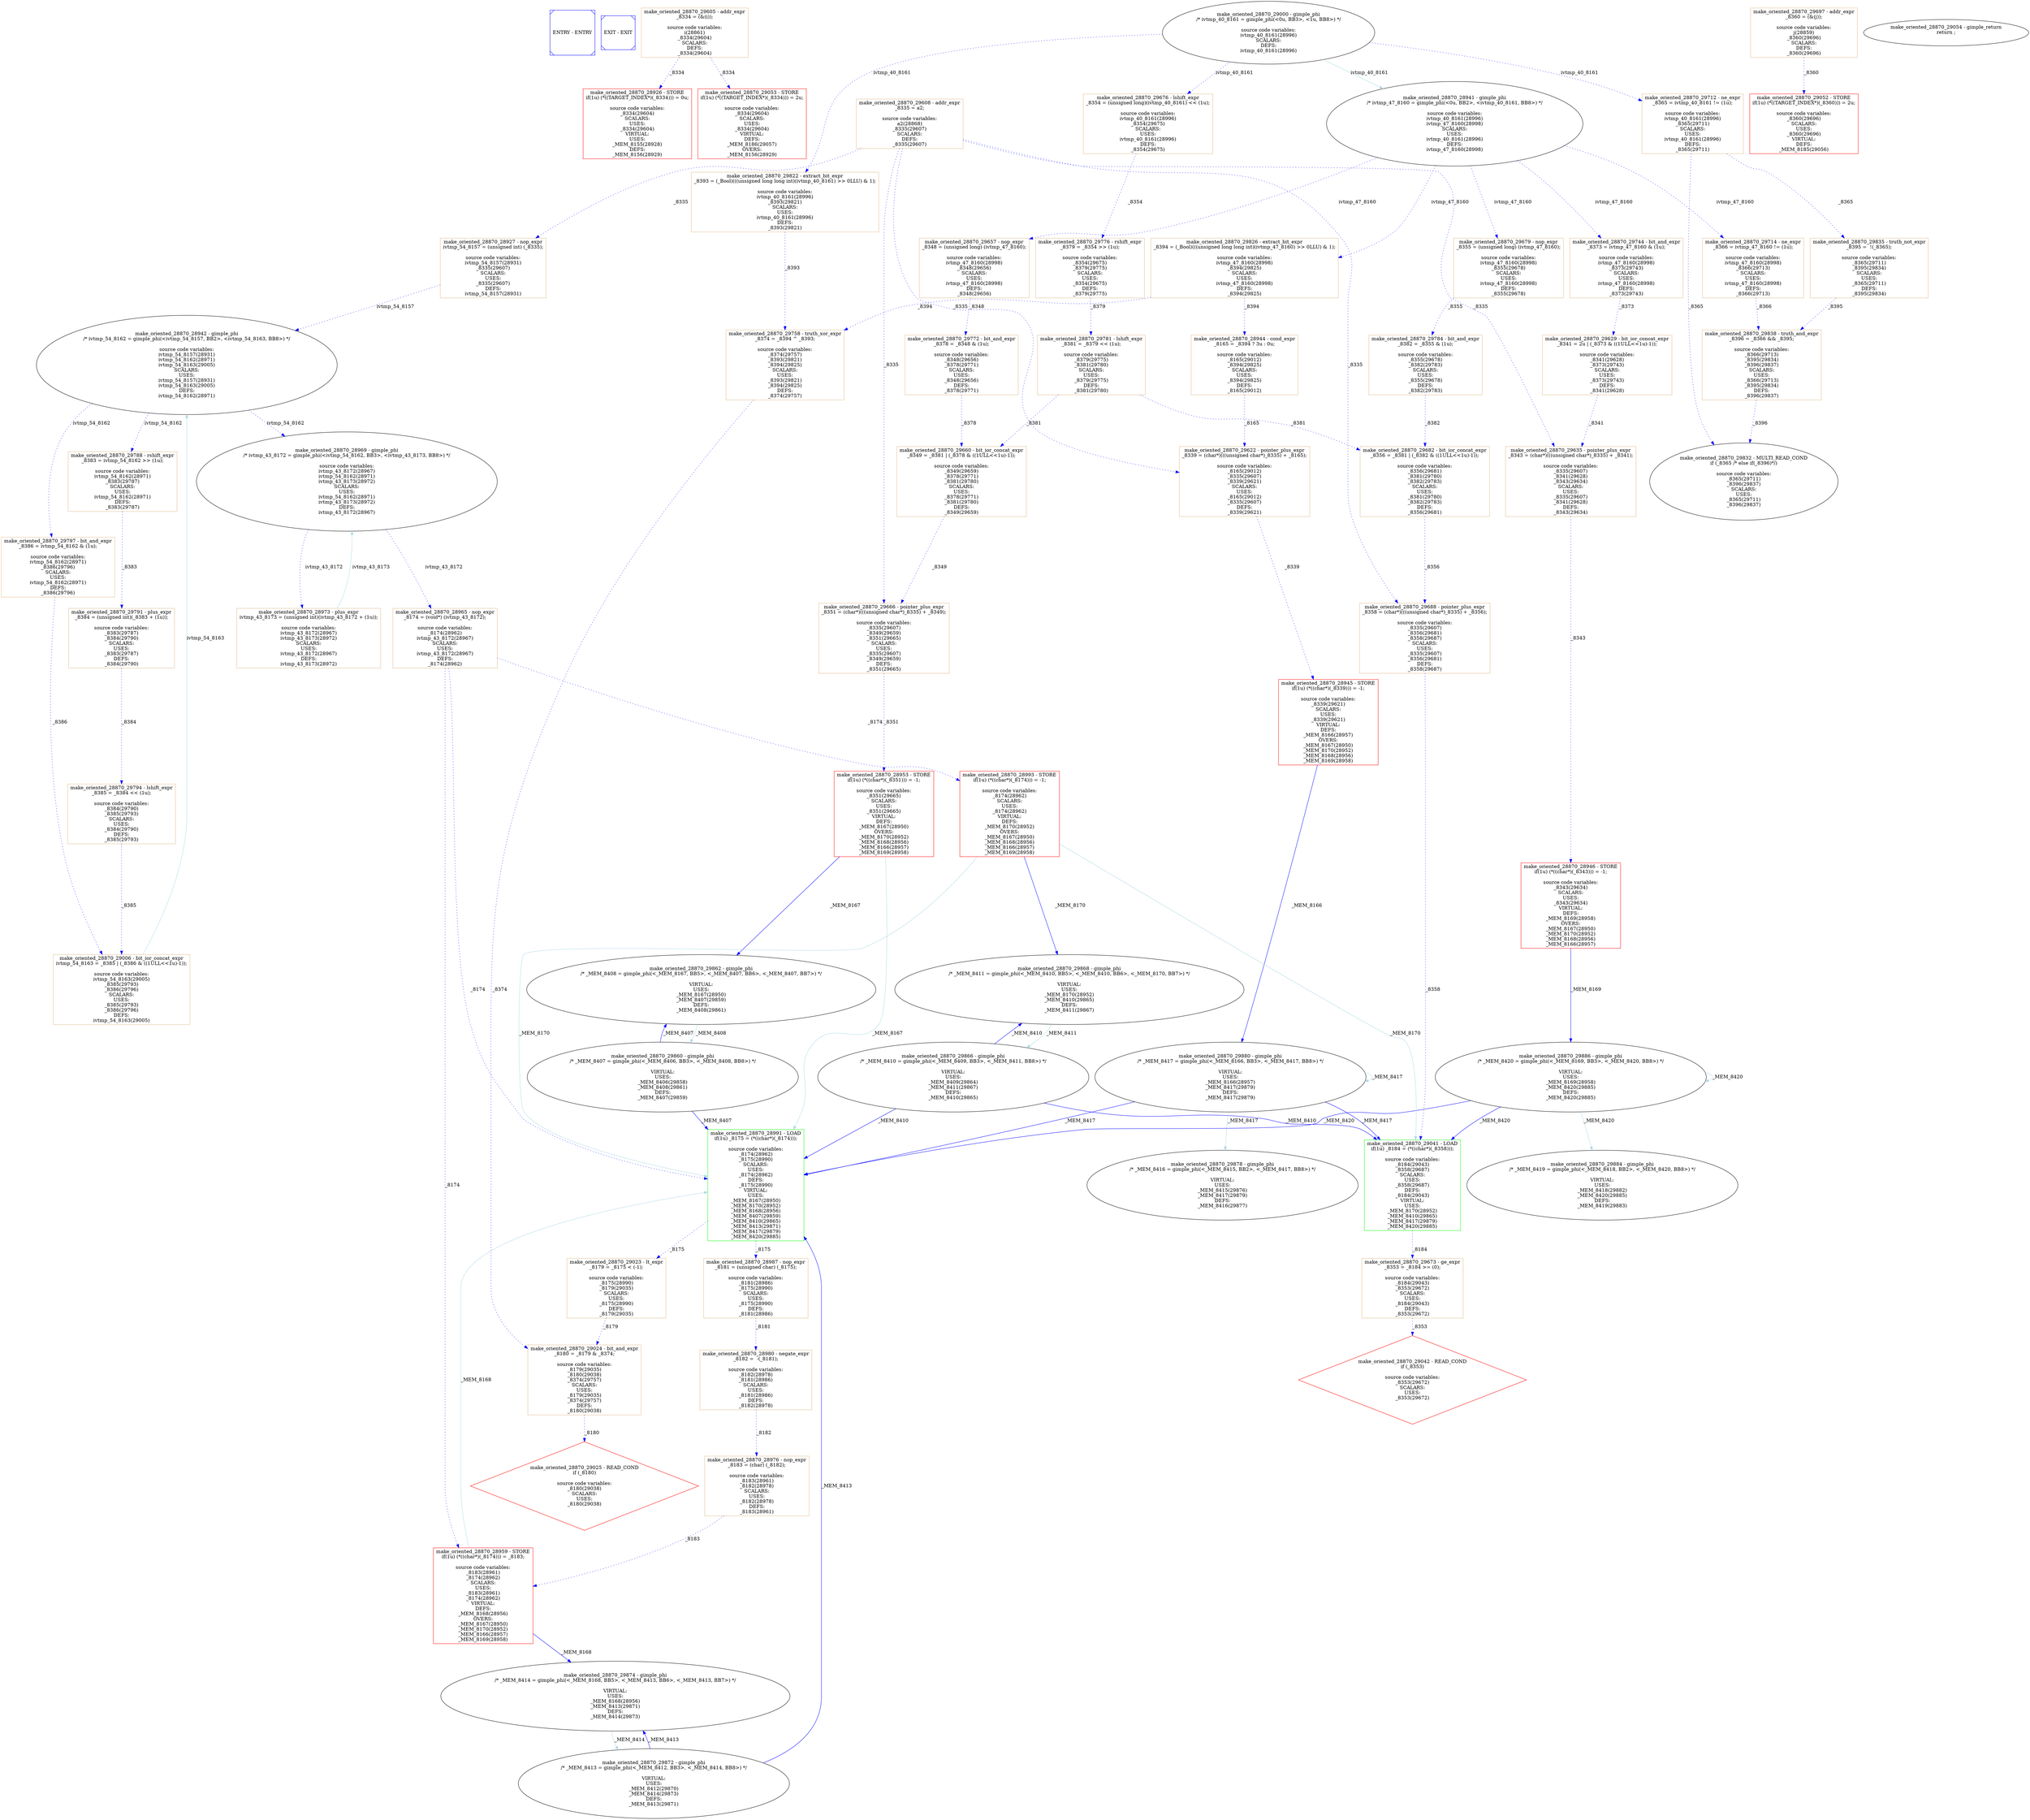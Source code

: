 digraph G {
0[color=blue,shape=Msquare,label="ENTRY - ENTRY"];
1[color=blue,shape=Msquare,label="EXIT - EXIT"];
2[color=burlywood,shape=box,label="make_oriented_28870_29605 - addr_expr\n_8334 = (&(i));\n\nsource code variables:\ni(28861)\n_8334(29604)\nSCALARS:\nDEFS:\n_8334(29604)\n"];
3[color=red,shape=box,label="make_oriented_28870_28926 - STORE\nif(1u) (*((TARGET_INDEX*)(_8334))) = 0u;\n\nsource code variables:\n_8334(29604)\nSCALARS:\nUSES:\n_8334(29604)\nVIRTUAL:\nUSES:\n_MEM_8155(28928)\nDEFS:\n_MEM_8156(28929)\n"];
4[color=burlywood,shape=box,label="make_oriented_28870_29608 - addr_expr\n_8335 = a2;\n\nsource code variables:\na2(28868)\n_8335(29607)\nSCALARS:\nDEFS:\n_8335(29607)\n"];
5[color=burlywood,shape=box,label="make_oriented_28870_28927 - nop_expr\nivtmp_54_8157 = (unsigned int) (_8335);\n\nsource code variables:\nivtmp_54_8157(28931)\n_8335(29607)\nSCALARS:\nUSES:\n_8335(29607)\nDEFS:\nivtmp_54_8157(28931)\n"];
6[color=burlywood,shape=box,label="make_oriented_28870_29697 - addr_expr\n_8360 = (&(j));\n\nsource code variables:\nj(28859)\n_8360(29696)\nSCALARS:\nDEFS:\n_8360(29696)\n"];
7[label="make_oriented_28870_28941 - gimple_phi\n/* ivtmp_47_8160 = gimple_phi(<0u, BB2>, <ivtmp_40_8161, BB8>) */\n\nsource code variables:\nivtmp_40_8161(28996)\nivtmp_47_8160(28998)\nSCALARS:\nUSES:\nivtmp_40_8161(28996)\nDEFS:\nivtmp_47_8160(28998)\n"];
8[label="make_oriented_28870_28942 - gimple_phi\n/* ivtmp_54_8162 = gimple_phi(<ivtmp_54_8157, BB2>, <ivtmp_54_8163, BB8>) */\n\nsource code variables:\nivtmp_54_8157(28931)\nivtmp_54_8162(28971)\nivtmp_54_8163(29005)\nSCALARS:\nUSES:\nivtmp_54_8157(28931)\nivtmp_54_8163(29005)\nDEFS:\nivtmp_54_8162(28971)\n"];
9[label="make_oriented_28870_29878 - gimple_phi\n/* _MEM_8416 = gimple_phi(<_MEM_8415, BB2>, <_MEM_8417, BB8>) */\n\nVIRTUAL:\nUSES:\n_MEM_8415(29876)\n_MEM_8417(29879)\nDEFS:\n_MEM_8416(29877)\n"];
10[label="make_oriented_28870_29884 - gimple_phi\n/* _MEM_8419 = gimple_phi(<_MEM_8418, BB2>, <_MEM_8420, BB8>) */\n\nVIRTUAL:\nUSES:\n_MEM_8418(29882)\n_MEM_8420(29885)\nDEFS:\n_MEM_8419(29883)\n"];
11[color=burlywood,shape=box,label="make_oriented_28870_29826 - extract_bit_expr\n_8394 = (_Bool)(((unsigned long long int)(ivtmp_47_8160) >> 0LLU) & 1);\n\nsource code variables:\nivtmp_47_8160(28998)\n_8394(29825)\nSCALARS:\nUSES:\nivtmp_47_8160(28998)\nDEFS:\n_8394(29825)\n"];
12[color=burlywood,shape=box,label="make_oriented_28870_28944 - cond_expr\n_8165 = _8394 ? 3u : 0u;\n\nsource code variables:\n_8165(29012)\n_8394(29825)\nSCALARS:\nUSES:\n_8394(29825)\nDEFS:\n_8165(29012)\n"];
13[color=burlywood,shape=box,label="make_oriented_28870_29622 - pointer_plus_expr\n_8339 = (char*)(((unsigned char*)_8335) + _8165);\n\nsource code variables:\n_8165(29012)\n_8335(29607)\n_8339(29621)\nSCALARS:\nUSES:\n_8165(29012)\n_8335(29607)\nDEFS:\n_8339(29621)\n"];
14[color=red,shape=box,label="make_oriented_28870_28945 - STORE\nif(1u) (*((char*)(_8339))) = -1;\n\nsource code variables:\n_8339(29621)\nSCALARS:\nUSES:\n_8339(29621)\nVIRTUAL:\nDEFS:\n_MEM_8166(28957)\nOVERS:\n_MEM_8167(28950)\n_MEM_8170(28952)\n_MEM_8168(28956)\n_MEM_8169(28958)\n"];
15[color=burlywood,shape=box,label="make_oriented_28870_29744 - bit_and_expr\n_8373 = ivtmp_47_8160 & (1u);\n\nsource code variables:\nivtmp_47_8160(28998)\n_8373(29743)\nSCALARS:\nUSES:\nivtmp_47_8160(28998)\nDEFS:\n_8373(29743)\n"];
16[color=burlywood,shape=box,label="make_oriented_28870_29629 - bit_ior_concat_expr\n_8341 = 2u | (_8373 & ((1ULL<<1u)-1));\n\nsource code variables:\n_8341(29628)\n_8373(29743)\nSCALARS:\nUSES:\n_8373(29743)\nDEFS:\n_8341(29628)\n"];
17[color=burlywood,shape=box,label="make_oriented_28870_29635 - pointer_plus_expr\n_8343 = (char*)(((unsigned char*)_8335) + _8341);\n\nsource code variables:\n_8335(29607)\n_8341(29628)\n_8343(29634)\nSCALARS:\nUSES:\n_8335(29607)\n_8341(29628)\nDEFS:\n_8343(29634)\n"];
18[color=red,shape=box,label="make_oriented_28870_28946 - STORE\nif(1u) (*((char*)(_8343))) = -1;\n\nsource code variables:\n_8343(29634)\nSCALARS:\nUSES:\n_8343(29634)\nVIRTUAL:\nDEFS:\n_MEM_8169(28958)\nOVERS:\n_MEM_8167(28950)\n_MEM_8170(28952)\n_MEM_8168(28956)\n_MEM_8166(28957)\n"];
19[color=burlywood,shape=box,label="make_oriented_28870_29679 - nop_expr\n_8355 = (unsigned long) (ivtmp_47_8160);\n\nsource code variables:\nivtmp_47_8160(28998)\n_8355(29678)\nSCALARS:\nUSES:\nivtmp_47_8160(28998)\nDEFS:\n_8355(29678)\n"];
20[color=burlywood,shape=box,label="make_oriented_28870_29784 - bit_and_expr\n_8382 = _8355 & (1u);\n\nsource code variables:\n_8355(29678)\n_8382(29783)\nSCALARS:\nUSES:\n_8355(29678)\nDEFS:\n_8382(29783)\n"];
21[color=burlywood,shape=box,label="make_oriented_28870_29657 - nop_expr\n_8348 = (unsigned long) (ivtmp_47_8160);\n\nsource code variables:\nivtmp_47_8160(28998)\n_8348(29656)\nSCALARS:\nUSES:\nivtmp_47_8160(28998)\nDEFS:\n_8348(29656)\n"];
22[color=burlywood,shape=box,label="make_oriented_28870_29772 - bit_and_expr\n_8378 = _8348 & (1u);\n\nsource code variables:\n_8348(29656)\n_8378(29771)\nSCALARS:\nUSES:\n_8348(29656)\nDEFS:\n_8378(29771)\n"];
23[color=burlywood,shape=box,label="make_oriented_28870_29788 - rshift_expr\n_8383 = ivtmp_54_8162 >> (1u);\n\nsource code variables:\nivtmp_54_8162(28971)\n_8383(29787)\nSCALARS:\nUSES:\nivtmp_54_8162(28971)\nDEFS:\n_8383(29787)\n"];
24[color=burlywood,shape=box,label="make_oriented_28870_29791 - plus_expr\n_8384 = (unsigned int)(_8383 + (1u));\n\nsource code variables:\n_8383(29787)\n_8384(29790)\nSCALARS:\nUSES:\n_8383(29787)\nDEFS:\n_8384(29790)\n"];
25[color=burlywood,shape=box,label="make_oriented_28870_29794 - lshift_expr\n_8385 = _8384 << (1u);\n\nsource code variables:\n_8384(29790)\n_8385(29793)\nSCALARS:\nUSES:\n_8384(29790)\nDEFS:\n_8385(29793)\n"];
26[color=burlywood,shape=box,label="make_oriented_28870_29797 - bit_and_expr\n_8386 = ivtmp_54_8162 & (1u);\n\nsource code variables:\nivtmp_54_8162(28971)\n_8386(29796)\nSCALARS:\nUSES:\nivtmp_54_8162(28971)\nDEFS:\n_8386(29796)\n"];
27[color=burlywood,shape=box,label="make_oriented_28870_29006 - bit_ior_concat_expr\nivtmp_54_8163 = _8385 | (_8386 & ((1ULL<<1u)-1));\n\nsource code variables:\nivtmp_54_8163(29005)\n_8385(29793)\n_8386(29796)\nSCALARS:\nUSES:\n_8385(29793)\n_8386(29796)\nDEFS:\nivtmp_54_8163(29005)\n"];
28[color=burlywood,shape=box,label="make_oriented_28870_29714 - ne_expr\n_8366 = ivtmp_47_8160 != (1u);\n\nsource code variables:\nivtmp_47_8160(28998)\n_8366(29713)\nSCALARS:\nUSES:\nivtmp_47_8160(28998)\nDEFS:\n_8366(29713)\n"];
29[label="make_oriented_28870_29000 - gimple_phi\n/* ivtmp_40_8161 = gimple_phi(<0u, BB3>, <1u, BB8>) */\n\nsource code variables:\nivtmp_40_8161(28996)\nSCALARS:\nDEFS:\nivtmp_40_8161(28996)\n"];
30[label="make_oriented_28870_28969 - gimple_phi\n/* ivtmp_43_8172 = gimple_phi(<ivtmp_54_8162, BB3>, <ivtmp_43_8173, BB8>) */\n\nsource code variables:\nivtmp_43_8172(28967)\nivtmp_54_8162(28971)\nivtmp_43_8173(28972)\nSCALARS:\nUSES:\nivtmp_54_8162(28971)\nivtmp_43_8173(28972)\nDEFS:\nivtmp_43_8172(28967)\n"];
31[label="make_oriented_28870_29860 - gimple_phi\n/* _MEM_8407 = gimple_phi(<_MEM_8406, BB3>, <_MEM_8408, BB8>) */\n\nVIRTUAL:\nUSES:\n_MEM_8406(29858)\n_MEM_8408(29861)\nDEFS:\n_MEM_8407(29859)\n"];
32[label="make_oriented_28870_29866 - gimple_phi\n/* _MEM_8410 = gimple_phi(<_MEM_8409, BB3>, <_MEM_8411, BB8>) */\n\nVIRTUAL:\nUSES:\n_MEM_8409(29864)\n_MEM_8411(29867)\nDEFS:\n_MEM_8410(29865)\n"];
33[label="make_oriented_28870_29872 - gimple_phi\n/* _MEM_8413 = gimple_phi(<_MEM_8412, BB3>, <_MEM_8414, BB8>) */\n\nVIRTUAL:\nUSES:\n_MEM_8412(29870)\n_MEM_8414(29873)\nDEFS:\n_MEM_8413(29871)\n"];
34[label="make_oriented_28870_29880 - gimple_phi\n/* _MEM_8417 = gimple_phi(<_MEM_8166, BB3>, <_MEM_8417, BB8>) */\n\nVIRTUAL:\nUSES:\n_MEM_8166(28957)\n_MEM_8417(29879)\nDEFS:\n_MEM_8417(29879)\n"];
35[label="make_oriented_28870_29886 - gimple_phi\n/* _MEM_8420 = gimple_phi(<_MEM_8169, BB3>, <_MEM_8420, BB8>) */\n\nVIRTUAL:\nUSES:\n_MEM_8169(28958)\n_MEM_8420(29885)\nDEFS:\n_MEM_8420(29885)\n"];
36[color=burlywood,shape=box,label="make_oriented_28870_28965 - nop_expr\n_8174 = (void*) (ivtmp_43_8172);\n\nsource code variables:\n_8174(28962)\nivtmp_43_8172(28967)\nSCALARS:\nUSES:\nivtmp_43_8172(28967)\nDEFS:\n_8174(28962)\n"];
37[color=green,shape=box,label="make_oriented_28870_28991 - LOAD\nif(1u) _8175 = (*((char*)(_8174)));\n\nsource code variables:\n_8174(28962)\n_8175(28990)\nSCALARS:\nUSES:\n_8174(28962)\nDEFS:\n_8175(28990)\nVIRTUAL:\nUSES:\n_MEM_8167(28950)\n_MEM_8170(28952)\n_MEM_8168(28956)\n_MEM_8407(29859)\n_MEM_8410(29865)\n_MEM_8413(29871)\n_MEM_8417(29879)\n_MEM_8420(29885)\n"];
38[color=burlywood,shape=box,label="make_oriented_28870_29822 - extract_bit_expr\n_8393 = (_Bool)(((unsigned long long int)(ivtmp_40_8161) >> 0LLU) & 1);\n\nsource code variables:\nivtmp_40_8161(28996)\n_8393(29821)\nSCALARS:\nUSES:\nivtmp_40_8161(28996)\nDEFS:\n_8393(29821)\n"];
39[color=burlywood,shape=box,label="make_oriented_28870_29758 - truth_xor_expr\n_8374 = _8394 ^ _8393;\n\nsource code variables:\n_8374(29757)\n_8393(29821)\n_8394(29825)\nSCALARS:\nUSES:\n_8393(29821)\n_8394(29825)\nDEFS:\n_8374(29757)\n"];
40[color=burlywood,shape=box,label="make_oriented_28870_29023 - lt_expr\n_8179 = _8175 < (-1);\n\nsource code variables:\n_8175(28990)\n_8179(29035)\nSCALARS:\nUSES:\n_8175(28990)\nDEFS:\n_8179(29035)\n"];
41[color=burlywood,shape=box,label="make_oriented_28870_29024 - bit_and_expr\n_8180 = _8179 & _8374;\n\nsource code variables:\n_8179(29035)\n_8180(29038)\n_8374(29757)\nSCALARS:\nUSES:\n_8179(29035)\n_8374(29757)\nDEFS:\n_8180(29038)\n"];
42[color=burlywood,shape=box,label="make_oriented_28870_29676 - lshift_expr\n_8354 = (unsigned long)(ivtmp_40_8161) << (1u);\n\nsource code variables:\nivtmp_40_8161(28996)\n_8354(29675)\nSCALARS:\nUSES:\nivtmp_40_8161(28996)\nDEFS:\n_8354(29675)\n"];
43[color=burlywood,shape=box,label="make_oriented_28870_29776 - rshift_expr\n_8379 = _8354 >> (1u);\n\nsource code variables:\n_8354(29675)\n_8379(29775)\nSCALARS:\nUSES:\n_8354(29675)\nDEFS:\n_8379(29775)\n"];
44[color=burlywood,shape=box,label="make_oriented_28870_29781 - lshift_expr\n_8381 = _8379 << (1u);\n\nsource code variables:\n_8379(29775)\n_8381(29780)\nSCALARS:\nUSES:\n_8379(29775)\nDEFS:\n_8381(29780)\n"];
45[color=burlywood,shape=box,label="make_oriented_28870_29682 - bit_ior_concat_expr\n_8356 = _8381 | (_8382 & ((1ULL<<1u)-1));\n\nsource code variables:\n_8356(29681)\n_8381(29780)\n_8382(29783)\nSCALARS:\nUSES:\n_8381(29780)\n_8382(29783)\nDEFS:\n_8356(29681)\n"];
46[color=burlywood,shape=box,label="make_oriented_28870_29688 - pointer_plus_expr\n_8358 = (char*)(((unsigned char*)_8335) + _8356);\n\nsource code variables:\n_8335(29607)\n_8356(29681)\n_8358(29687)\nSCALARS:\nUSES:\n_8335(29607)\n_8356(29681)\nDEFS:\n_8358(29687)\n"];
47[color=burlywood,shape=box,label="make_oriented_28870_28987 - nop_expr\n_8181 = (unsigned char) (_8175);\n\nsource code variables:\n_8181(28986)\n_8175(28990)\nSCALARS:\nUSES:\n_8175(28990)\nDEFS:\n_8181(28986)\n"];
48[color=burlywood,shape=box,label="make_oriented_28870_28980 - negate_expr\n_8182 =  -(_8181);\n\nsource code variables:\n_8182(28978)\n_8181(28986)\nSCALARS:\nUSES:\n_8181(28986)\nDEFS:\n_8182(28978)\n"];
49[color=burlywood,shape=box,label="make_oriented_28870_28976 - nop_expr\n_8183 = (char) (_8182);\n\nsource code variables:\n_8183(28961)\n_8182(28978)\nSCALARS:\nUSES:\n_8182(28978)\nDEFS:\n_8183(28961)\n"];
50[color=burlywood,shape=box,label="make_oriented_28870_29660 - bit_ior_concat_expr\n_8349 = _8381 | (_8378 & ((1ULL<<1u)-1));\n\nsource code variables:\n_8349(29659)\n_8378(29771)\n_8381(29780)\nSCALARS:\nUSES:\n_8378(29771)\n_8381(29780)\nDEFS:\n_8349(29659)\n"];
51[color=burlywood,shape=box,label="make_oriented_28870_29666 - pointer_plus_expr\n_8351 = (char*)(((unsigned char*)_8335) + _8349);\n\nsource code variables:\n_8335(29607)\n_8349(29659)\n_8351(29665)\nSCALARS:\nUSES:\n_8335(29607)\n_8349(29659)\nDEFS:\n_8351(29665)\n"];
52[color=burlywood,shape=box,label="make_oriented_28870_28973 - plus_expr\nivtmp_43_8173 = (unsigned int)(ivtmp_43_8172 + (1u));\n\nsource code variables:\nivtmp_43_8172(28967)\nivtmp_43_8173(28972)\nSCALARS:\nUSES:\nivtmp_43_8172(28967)\nDEFS:\nivtmp_43_8173(28972)\n"];
53[color=burlywood,shape=box,label="make_oriented_28870_29712 - ne_expr\n_8365 = ivtmp_40_8161 != (1u);\n\nsource code variables:\nivtmp_40_8161(28996)\n_8365(29711)\nSCALARS:\nUSES:\nivtmp_40_8161(28996)\nDEFS:\n_8365(29711)\n"];
54[color=burlywood,shape=box,label="make_oriented_28870_29835 - truth_not_expr\n_8395 =  !(_8365);\n\nsource code variables:\n_8365(29711)\n_8395(29834)\nSCALARS:\nUSES:\n_8365(29711)\nDEFS:\n_8395(29834)\n"];
55[color=burlywood,shape=box,label="make_oriented_28870_29838 - truth_and_expr\n_8396 = _8366 && _8395;\n\nsource code variables:\n_8366(29713)\n_8395(29834)\n_8396(29837)\nSCALARS:\nUSES:\n_8366(29713)\n_8395(29834)\nDEFS:\n_8396(29837)\n"];
56[color=red,shape=diamond,label="make_oriented_28870_29025 - READ_COND\nif (_8180)\n\nsource code variables:\n_8180(29038)\nSCALARS:\nUSES:\n_8180(29038)\n"];
57[color=red,shape=box,label="make_oriented_28870_28959 - STORE\nif(1u) (*((char*)(_8174))) = _8183;\n\nsource code variables:\n_8183(28961)\n_8174(28962)\nSCALARS:\nUSES:\n_8183(28961)\n_8174(28962)\nVIRTUAL:\nDEFS:\n_MEM_8168(28956)\nOVERS:\n_MEM_8167(28950)\n_MEM_8170(28952)\n_MEM_8166(28957)\n_MEM_8169(28958)\n"];
58[color=green,shape=box,label="make_oriented_28870_29041 - LOAD\nif(1u) _8184 = (*((char*)(_8358)));\n\nsource code variables:\n_8184(29043)\n_8358(29687)\nSCALARS:\nUSES:\n_8358(29687)\nDEFS:\n_8184(29043)\nVIRTUAL:\nUSES:\n_MEM_8170(28952)\n_MEM_8410(29865)\n_MEM_8417(29879)\n_MEM_8420(29885)\n"];
59[color=red,shape=box,label="make_oriented_28870_28953 - STORE\nif(1u) (*((char*)(_8351))) = -1;\n\nsource code variables:\n_8351(29665)\nSCALARS:\nUSES:\n_8351(29665)\nVIRTUAL:\nDEFS:\n_MEM_8167(28950)\nOVERS:\n_MEM_8170(28952)\n_MEM_8168(28956)\n_MEM_8166(28957)\n_MEM_8169(28958)\n"];
60[label="make_oriented_28870_29862 - gimple_phi\n/* _MEM_8408 = gimple_phi(<_MEM_8167, BB5>, <_MEM_8407, BB6>, <_MEM_8407, BB7>) */\n\nVIRTUAL:\nUSES:\n_MEM_8167(28950)\n_MEM_8407(29859)\nDEFS:\n_MEM_8408(29861)\n"];
61[color=burlywood,shape=box,label="make_oriented_28870_29673 - ge_expr\n_8353 = _8184 >= (0);\n\nsource code variables:\n_8184(29043)\n_8353(29672)\nSCALARS:\nUSES:\n_8184(29043)\nDEFS:\n_8353(29672)\n"];
62[color=red,shape=diamond,label="make_oriented_28870_29042 - READ_COND\nif (_8353)\n\nsource code variables:\n_8353(29672)\nSCALARS:\nUSES:\n_8353(29672)\n"];
63[color=red,shape=box,label="make_oriented_28870_28993 - STORE\nif(1u) (*((char*)(_8174))) = -1;\n\nsource code variables:\n_8174(28962)\nSCALARS:\nUSES:\n_8174(28962)\nVIRTUAL:\nDEFS:\n_MEM_8170(28952)\nOVERS:\n_MEM_8167(28950)\n_MEM_8168(28956)\n_MEM_8166(28957)\n_MEM_8169(28958)\n"];
64[label="make_oriented_28870_29868 - gimple_phi\n/* _MEM_8411 = gimple_phi(<_MEM_8410, BB5>, <_MEM_8410, BB6>, <_MEM_8170, BB7>) */\n\nVIRTUAL:\nUSES:\n_MEM_8170(28952)\n_MEM_8410(29865)\nDEFS:\n_MEM_8411(29867)\n"];
65[label="make_oriented_28870_29874 - gimple_phi\n/* _MEM_8414 = gimple_phi(<_MEM_8168, BB5>, <_MEM_8413, BB6>, <_MEM_8413, BB7>) */\n\nVIRTUAL:\nUSES:\n_MEM_8168(28956)\n_MEM_8413(29871)\nDEFS:\n_MEM_8414(29873)\n"];
66[label="make_oriented_28870_29832 - MULTI_READ_COND\nif (_8365 /* else if(_8396)*/)\n\nsource code variables:\n_8365(29711)\n_8396(29837)\nSCALARS:\nUSES:\n_8365(29711)\n_8396(29837)\n"];
67[color=red,shape=box,label="make_oriented_28870_29052 - STORE\nif(1u) (*((TARGET_INDEX*)(_8360))) = 2u;\n\nsource code variables:\n_8360(29696)\nSCALARS:\nUSES:\n_8360(29696)\nVIRTUAL:\nDEFS:\n_MEM_8185(29056)\n"];
68[color=red,shape=box,label="make_oriented_28870_29053 - STORE\nif(1u) (*((TARGET_INDEX*)(_8334))) = 2u;\n\nsource code variables:\n_8334(29604)\nSCALARS:\nUSES:\n_8334(29604)\nVIRTUAL:\nDEFS:\n_MEM_8186(29057)\nOVERS:\n_MEM_8156(28929)\n"];
69[label="make_oriented_28870_29054 - gimple_return\nreturn ;\n\n"];
2->3 [color=blue, style=dotted,label="_8334"];
4->5 [color=blue, style=dotted,label="_8335"];
11->12 [color=blue, style=dotted,label="_8394"];
12->13 [color=blue, style=dotted,label="_8165"];
13->14 [color=blue, style=dotted,label="_8339"];
15->16 [color=blue, style=dotted,label="_8373"];
16->17 [color=blue, style=dotted,label="_8341"];
17->18 [color=blue, style=dotted,label="_8343"];
19->20 [color=blue, style=dotted,label="_8355"];
21->22 [color=blue, style=dotted,label="_8348"];
23->24 [color=blue, style=dotted,label="_8383"];
24->25 [color=blue, style=dotted,label="_8384"];
26->27 [color=blue, style=dotted,label="_8386"];
36->37 [color=blue, style=dotted,label="_8174"];
38->39 [color=blue, style=dotted,label="_8393"];
40->41 [color=blue, style=dotted,label="_8179"];
42->43 [color=blue, style=dotted,label="_8354"];
43->44 [color=blue, style=dotted,label="_8379"];
44->45 [color=blue, style=dotted,label="_8381"];
45->46 [color=blue, style=dotted,label="_8356"];
47->48 [color=blue, style=dotted,label="_8181"];
48->49 [color=blue, style=dotted,label="_8182"];
50->51 [color=blue, style=dotted,label="_8349"];
53->54 [color=blue, style=dotted,label="_8365"];
54->55 [color=blue, style=dotted,label="_8395"];
59->60 [color=blue,label="_MEM_8167"];
58->61 [color=blue, style=dotted,label="_8184"];
61->62 [color=blue, style=dotted,label="_8353"];
29->7 [color=lightblue,label="ivtmp_40_8161"];
5->8 [color=blue, style=dotted,label="ivtmp_54_8157"];
27->8 [color=lightblue,label="ivtmp_54_8163"];
7->11 [color=blue, style=dotted,label="ivtmp_47_8160"];
4->13 [color=blue, style=dotted,label="_8335"];
7->15 [color=blue, style=dotted,label="ivtmp_47_8160"];
4->17 [color=blue, style=dotted,label="_8335"];
7->19 [color=blue, style=dotted,label="ivtmp_47_8160"];
7->21 [color=blue, style=dotted,label="ivtmp_47_8160"];
8->23 [color=blue, style=dotted,label="ivtmp_54_8162"];
8->26 [color=blue, style=dotted,label="ivtmp_54_8162"];
25->27 [color=blue, style=dotted,label="_8385"];
7->28 [color=blue, style=dotted,label="ivtmp_47_8160"];
8->30 [color=blue, style=dotted,label="ivtmp_54_8162"];
30->52 [color=blue, style=dotted,label="ivtmp_43_8172"];
52->30 [color=lightblue,label="ivtmp_43_8173"];
30->36 [color=blue, style=dotted,label="ivtmp_43_8172"];
29->38 [color=blue, style=dotted,label="ivtmp_40_8161"];
11->39 [color=blue, style=dotted,label="_8394"];
37->40 [color=blue, style=dotted,label="_8175"];
39->41 [color=blue, style=dotted,label="_8374"];
29->42 [color=blue, style=dotted,label="ivtmp_40_8161"];
20->45 [color=blue, style=dotted,label="_8382"];
4->46 [color=blue, style=dotted,label="_8335"];
37->47 [color=blue, style=dotted,label="_8175"];
22->50 [color=blue, style=dotted,label="_8378"];
44->50 [color=blue, style=dotted,label="_8381"];
4->51 [color=blue, style=dotted,label="_8335"];
29->53 [color=blue, style=dotted,label="ivtmp_40_8161"];
28->55 [color=blue, style=dotted,label="_8366"];
41->56 [color=blue, style=dotted,label="_8180"];
49->57 [color=blue, style=dotted,label="_8183"];
36->57 [color=blue, style=dotted,label="_8174"];
46->58 [color=blue, style=dotted,label="_8358"];
51->59 [color=blue, style=dotted,label="_8351"];
36->63 [color=blue, style=dotted,label="_8174"];
53->66 [color=blue, style=dotted,label="_8365"];
55->66 [color=blue, style=dotted,label="_8396"];
6->67 [color=blue, style=dotted,label="_8360"];
2->68 [color=blue, style=dotted,label="_8334"];
34->9 [color=lightblue,label="_MEM_8417"];
35->10 [color=lightblue,label="_MEM_8420"];
31->60 [color=blue,label="_MEM_8407"];
60->31 [color=lightblue,label="_MEM_8408"];
32->64 [color=blue,label="_MEM_8410"];
64->32 [color=lightblue,label="_MEM_8411"];
33->65 [color=blue,label="_MEM_8413"];
65->33 [color=lightblue,label="_MEM_8414"];
14->34 [color=blue,label="_MEM_8166"];
34->34 [color=lightblue,label="_MEM_8417"];
18->35 [color=blue,label="_MEM_8169"];
35->35 [color=lightblue,label="_MEM_8420"];
59->37 [color=lightblue,label="_MEM_8167"];
63->37 [color=lightblue,label="_MEM_8170"];
57->37 [color=lightblue,label="_MEM_8168"];
31->37 [color=blue,label="_MEM_8407"];
32->37 [color=blue,label="_MEM_8410"];
33->37 [color=blue,label="_MEM_8413"];
34->37 [color=blue,label="_MEM_8417"];
35->37 [color=blue,label="_MEM_8420"];
63->58 [color=lightblue,label="_MEM_8170"];
32->58 [color=blue,label="_MEM_8410"];
34->58 [color=blue,label="_MEM_8417"];
35->58 [color=blue,label="_MEM_8420"];
63->64 [color=blue,label="_MEM_8170"];
57->65 [color=blue,label="_MEM_8168"];
}
